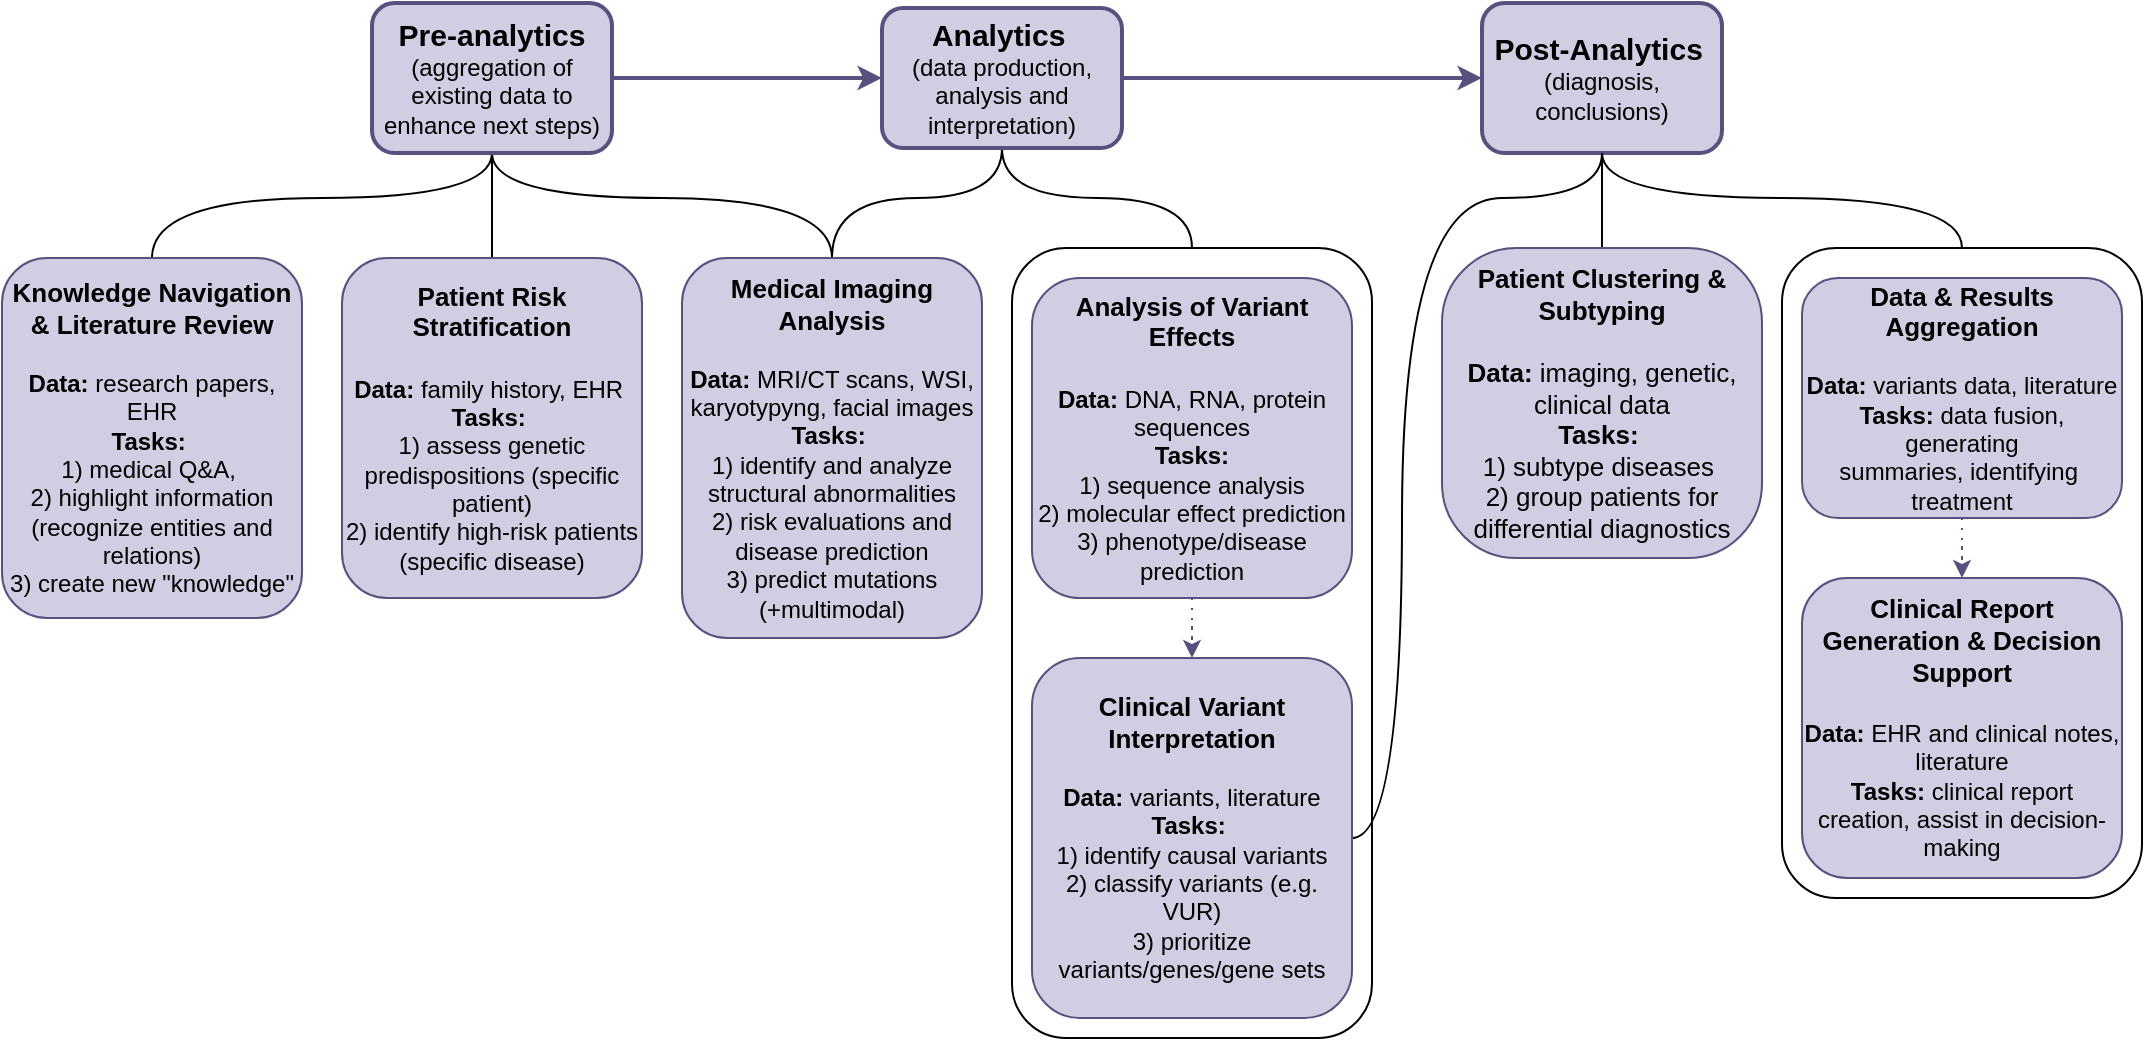 <mxfile version="26.1.0">
  <diagram name="Страница — 1" id="fwt5VP9_LuxSjMWS_3RN">
    <mxGraphModel dx="1426" dy="831" grid="1" gridSize="10" guides="1" tooltips="1" connect="1" arrows="1" fold="1" page="1" pageScale="1" pageWidth="827" pageHeight="1169" math="0" shadow="0">
      <root>
        <mxCell id="0" />
        <mxCell id="1" parent="0" />
        <mxCell id="c-9jadZp76EaY8ZEyJ3E-6" value="" style="rounded=1;whiteSpace=wrap;html=1;" parent="1" vertex="1">
          <mxGeometry x="625" y="775" width="180" height="395" as="geometry" />
        </mxCell>
        <mxCell id="TpK1FeLRTuoT0TB8oXf7-55" style="edgeStyle=orthogonalEdgeStyle;rounded=0;orthogonalLoop=1;jettySize=auto;html=1;curved=1;entryX=0;entryY=0.5;entryDx=0;entryDy=0;strokeWidth=2;exitX=1;exitY=0.5;exitDx=0;exitDy=0;fillColor=#d0cee2;strokeColor=#56517e;" parent="1" source="TpK1FeLRTuoT0TB8oXf7-56" target="TpK1FeLRTuoT0TB8oXf7-23" edge="1">
          <mxGeometry relative="1" as="geometry">
            <mxPoint x="550" y="570.0" as="targetPoint" />
            <Array as="points">
              <mxPoint x="510" y="690" />
              <mxPoint x="510" y="690" />
            </Array>
            <mxPoint x="720" y="530" as="sourcePoint" />
          </mxGeometry>
        </mxCell>
        <mxCell id="c-9jadZp76EaY8ZEyJ3E-15" style="edgeStyle=orthogonalEdgeStyle;rounded=0;orthogonalLoop=1;jettySize=auto;html=1;entryX=0.5;entryY=0;entryDx=0;entryDy=0;curved=1;endArrow=none;endFill=0;" parent="1" source="TpK1FeLRTuoT0TB8oXf7-23" target="c-9jadZp76EaY8ZEyJ3E-6" edge="1">
          <mxGeometry relative="1" as="geometry" />
        </mxCell>
        <mxCell id="c-9jadZp76EaY8ZEyJ3E-16" style="edgeStyle=orthogonalEdgeStyle;rounded=0;orthogonalLoop=1;jettySize=auto;html=1;entryX=0.5;entryY=0;entryDx=0;entryDy=0;curved=1;endArrow=none;endFill=0;exitX=0.5;exitY=1;exitDx=0;exitDy=0;" parent="1" source="TpK1FeLRTuoT0TB8oXf7-23" target="c-9jadZp76EaY8ZEyJ3E-5" edge="1">
          <mxGeometry relative="1" as="geometry">
            <Array as="points">
              <mxPoint x="620" y="750" />
              <mxPoint x="535" y="750" />
            </Array>
          </mxGeometry>
        </mxCell>
        <mxCell id="TpK1FeLRTuoT0TB8oXf7-23" value="&lt;b&gt;&lt;font style=&quot;font-size: 15px;&quot;&gt;Analytics&lt;/font&gt;&lt;/b&gt;&amp;nbsp;&lt;div&gt;(data production, analysis and interpretation)&lt;/div&gt;" style="whiteSpace=wrap;html=1;fillColor=#d0cee2;strokeColor=#56517e;rounded=1;strokeWidth=2;" parent="1" vertex="1">
          <mxGeometry x="560" y="655" width="120" height="70" as="geometry" />
        </mxCell>
        <mxCell id="gTUfnlAmde_yqJnRPA0G-3" style="edgeStyle=orthogonalEdgeStyle;rounded=0;orthogonalLoop=1;jettySize=auto;html=1;entryX=1;entryY=0.5;entryDx=0;entryDy=0;curved=1;endArrow=none;endFill=0;exitX=0.5;exitY=1;exitDx=0;exitDy=0;" parent="1" source="TpK1FeLRTuoT0TB8oXf7-38" target="c-9jadZp76EaY8ZEyJ3E-4" edge="1">
          <mxGeometry relative="1" as="geometry">
            <mxPoint x="960" y="730" as="sourcePoint" />
            <mxPoint x="795" y="1042.5" as="targetPoint" />
            <Array as="points">
              <mxPoint x="920" y="750" />
              <mxPoint x="820" y="750" />
              <mxPoint x="820" y="1070" />
            </Array>
          </mxGeometry>
        </mxCell>
        <mxCell id="TpK1FeLRTuoT0TB8oXf7-38" value="&lt;font style=&quot;font-size: 15px;&quot;&gt;&lt;b&gt;Post-Analytics&lt;/b&gt;&lt;/font&gt;&amp;nbsp;&lt;div&gt;(diagnosis, conclusions)&lt;/div&gt;" style="rounded=1;whiteSpace=wrap;html=1;fillColor=#d0cee2;strokeColor=#56517e;strokeWidth=2;" parent="1" vertex="1">
          <mxGeometry x="860" y="652.5" width="120" height="75" as="geometry" />
        </mxCell>
        <mxCell id="c-9jadZp76EaY8ZEyJ3E-2" style="edgeStyle=orthogonalEdgeStyle;rounded=0;orthogonalLoop=1;jettySize=auto;html=1;curved=1;endArrow=none;endFill=0;" parent="1" source="TpK1FeLRTuoT0TB8oXf7-56" target="c-9jadZp76EaY8ZEyJ3E-1" edge="1">
          <mxGeometry relative="1" as="geometry">
            <Array as="points">
              <mxPoint x="365" y="750" />
              <mxPoint x="195" y="750" />
            </Array>
          </mxGeometry>
        </mxCell>
        <mxCell id="c-9jadZp76EaY8ZEyJ3E-17" style="edgeStyle=orthogonalEdgeStyle;rounded=0;orthogonalLoop=1;jettySize=auto;html=1;entryX=0.5;entryY=0;entryDx=0;entryDy=0;curved=1;endArrow=none;endFill=0;strokeColor=default;targetPerimeterSpacing=1;shadow=0;flowAnimation=0;" parent="1" source="TpK1FeLRTuoT0TB8oXf7-56" target="TpK1FeLRTuoT0TB8oXf7-57" edge="1">
          <mxGeometry relative="1" as="geometry" />
        </mxCell>
        <mxCell id="sVOy7TMwBZB5xD0DAhsO-1" style="edgeStyle=orthogonalEdgeStyle;rounded=0;orthogonalLoop=1;jettySize=auto;html=1;entryX=0.5;entryY=0;entryDx=0;entryDy=0;curved=1;endArrow=none;endFill=0;exitX=0.5;exitY=1;exitDx=0;exitDy=0;" parent="1" source="TpK1FeLRTuoT0TB8oXf7-56" target="c-9jadZp76EaY8ZEyJ3E-5" edge="1">
          <mxGeometry relative="1" as="geometry">
            <Array as="points">
              <mxPoint x="365" y="750" />
              <mxPoint x="535" y="750" />
            </Array>
          </mxGeometry>
        </mxCell>
        <mxCell id="TpK1FeLRTuoT0TB8oXf7-56" value="&lt;b&gt;&lt;font style=&quot;font-size: 15px;&quot;&gt;Pre-analytics&lt;/font&gt;&lt;/b&gt;&lt;div&gt;&lt;font style=&quot;font-size: 12px;&quot;&gt;(aggregation of existing data to enhance next steps)&lt;/font&gt;&lt;/div&gt;" style="rounded=1;whiteSpace=wrap;html=1;fillColor=#d0cee2;strokeColor=#56517e;strokeWidth=2;" parent="1" vertex="1">
          <mxGeometry x="305" y="652.5" width="120" height="75" as="geometry" />
        </mxCell>
        <mxCell id="TpK1FeLRTuoT0TB8oXf7-57" value="&lt;div&gt;&lt;span style=&quot;font-size: 13px;&quot;&gt;&lt;b&gt;Patient Risk Stratification&lt;/b&gt;&lt;/span&gt;&lt;br&gt;&lt;/div&gt;&lt;div&gt;&lt;span style=&quot;font-size: 13px;&quot;&gt;&lt;b&gt;&lt;br&gt;&lt;/b&gt;&lt;/span&gt;&lt;/div&gt;&lt;div&gt;&lt;b&gt;Data:&lt;/b&gt;&amp;nbsp;&lt;span style=&quot;background-color: transparent;&quot;&gt;family history,&amp;nbsp;&lt;/span&gt;&lt;span style=&quot;background-color: transparent;&quot;&gt;EHR&amp;nbsp;&lt;/span&gt;&lt;/div&gt;&lt;div&gt;&lt;b&gt;Tasks:&amp;nbsp;&lt;/b&gt;&lt;/div&gt;&lt;div&gt;&lt;span style=&quot;background-color: transparent;&quot;&gt;1) assess genetic predispositions (specific patient)&lt;/span&gt;&lt;/div&gt;&lt;div&gt;&lt;span style=&quot;background-color: initial;&quot;&gt;2) identify high-risk patients (specific disease)&lt;br&gt;&lt;/span&gt;&lt;/div&gt;" style="whiteSpace=wrap;html=1;fillColor=#d0cee2;strokeColor=#56517e;rounded=1;" parent="1" vertex="1">
          <mxGeometry x="290" y="780" width="150" height="170" as="geometry" />
        </mxCell>
        <mxCell id="c-9jadZp76EaY8ZEyJ3E-1" value="&lt;span style=&quot;font-size: 13px;&quot;&gt;&lt;b&gt;Knowledge Navigation &amp;amp; Literature Review&lt;/b&gt;&lt;/span&gt;&lt;br&gt;&lt;div&gt;&lt;br&gt;&lt;/div&gt;&lt;div style=&quot;&quot;&gt;&lt;b&gt;Data:&lt;/b&gt;&amp;nbsp;&lt;span style=&quot;background-color: initial;&quot;&gt;research papers, EHR&lt;/span&gt;&lt;/div&gt;&lt;div style=&quot;&quot;&gt;&lt;span style=&quot;background-color: initial;&quot;&gt;&lt;b&gt;Tasks:&lt;/b&gt;&amp;nbsp;&lt;/span&gt;&lt;/div&gt;&lt;div style=&quot;&quot;&gt;&lt;span style=&quot;background-color: initial;&quot;&gt;1) medical Q&amp;amp;A,&amp;nbsp;&lt;/span&gt;&lt;/div&gt;&lt;div style=&quot;&quot;&gt;&lt;span style=&quot;background-color: initial;&quot;&gt;2) highlight information (recognize entities and relations)&lt;/span&gt;&lt;/div&gt;&lt;div style=&quot;&quot;&gt;&lt;span style=&quot;background-color: initial;&quot;&gt;3) create new &quot;knowledge&quot;&lt;/span&gt;&lt;/div&gt;" style="whiteSpace=wrap;html=1;fillColor=#d0cee2;strokeColor=#56517e;rounded=1;" parent="1" vertex="1">
          <mxGeometry x="120" y="780" width="150" height="180" as="geometry" />
        </mxCell>
        <mxCell id="m17yrZ3Qs6jVcu51XV9Z-5" style="edgeStyle=orthogonalEdgeStyle;rounded=0;orthogonalLoop=1;jettySize=auto;html=1;fillColor=#d0cee2;strokeColor=#56517e;dashed=1;dashPattern=1 4;" parent="1" source="c-9jadZp76EaY8ZEyJ3E-3" target="c-9jadZp76EaY8ZEyJ3E-4" edge="1">
          <mxGeometry relative="1" as="geometry" />
        </mxCell>
        <mxCell id="c-9jadZp76EaY8ZEyJ3E-3" value="&lt;div&gt;&lt;span style=&quot;font-size: 13px;&quot;&gt;&lt;b&gt;Analysis of Variant Effects&lt;/b&gt;&lt;/span&gt;&lt;/div&gt;&lt;div&gt;&lt;span style=&quot;font-size: 13px;&quot;&gt;&lt;b&gt;&lt;br&gt;&lt;/b&gt;&lt;/span&gt;&lt;/div&gt;&lt;div&gt;&lt;b&gt;Data:&lt;/b&gt;&amp;nbsp;DNA, RNA, protein sequences&lt;/div&gt;&lt;div&gt;&lt;b style=&quot;background-color: initial;&quot;&gt;Tasks:&lt;/b&gt;&lt;span style=&quot;background-color: initial;&quot;&gt;&lt;br&gt;&lt;/span&gt;&lt;/div&gt;&lt;div&gt;&lt;span style=&quot;background-color: initial;&quot;&gt;1) sequence analysis&lt;/span&gt;&lt;/div&gt;&lt;div&gt;&lt;span style=&quot;background-color: initial;&quot;&gt;2) molecular effect prediction&lt;/span&gt;&lt;/div&gt;&lt;div&gt;&lt;span style=&quot;background-color: initial;&quot;&gt;3) phenotype/disease prediction&lt;/span&gt;&lt;/div&gt;" style="whiteSpace=wrap;html=1;fillColor=#d0cee2;strokeColor=#56517e;rounded=1;" parent="1" vertex="1">
          <mxGeometry x="635" y="790" width="160" height="160" as="geometry" />
        </mxCell>
        <mxCell id="c-9jadZp76EaY8ZEyJ3E-4" value="&lt;span style=&quot;font-size: 13px;&quot;&gt;&lt;b&gt;Clinical Variant Interpretation&lt;/b&gt;&lt;/span&gt;&lt;br&gt;&lt;div&gt;&lt;div&gt;&lt;br&gt;&lt;/div&gt;&lt;div&gt;&lt;b&gt;Data:&lt;/b&gt;&amp;nbsp;variants, literature&lt;/div&gt;&lt;div&gt;&lt;b&gt;Tasks:&lt;/b&gt;&amp;nbsp;&lt;/div&gt;&lt;div&gt;1) identify causal variants&lt;/div&gt;&lt;div&gt;2) classify variants (e.g. VUR)&lt;/div&gt;&lt;div&gt;3) prioritize variants/genes/gene sets&lt;/div&gt;&lt;/div&gt;" style="whiteSpace=wrap;html=1;fillColor=#d0cee2;strokeColor=#56517e;rounded=1;" parent="1" vertex="1">
          <mxGeometry x="635" y="980" width="160" height="180" as="geometry" />
        </mxCell>
        <mxCell id="c-9jadZp76EaY8ZEyJ3E-5" value="&lt;span style=&quot;font-size: 13px;&quot;&gt;&lt;b&gt;Medical Imaging Analysis&lt;/b&gt;&lt;/span&gt;&lt;br&gt;&lt;div&gt;&lt;div&gt;&lt;br&gt;&lt;/div&gt;&lt;div&gt;&lt;b&gt;Data:&lt;/b&gt;&amp;nbsp;MRI/CT scans, WSI, karyotypyng, facial images&lt;/div&gt;&lt;div&gt;&lt;b&gt;Tasks:&lt;/b&gt;&amp;nbsp;&lt;/div&gt;&lt;div&gt;1) identify and analyze structural abnormalities&lt;/div&gt;&lt;div&gt;2) risk evaluations and disease prediction&lt;/div&gt;&lt;/div&gt;&lt;div&gt;3) predict mutations (+multimodal)&lt;/div&gt;" style="whiteSpace=wrap;html=1;fillColor=#d0cee2;strokeColor=#56517e;rounded=1;" parent="1" vertex="1">
          <mxGeometry x="460" y="780" width="150" height="190" as="geometry" />
        </mxCell>
        <mxCell id="c-9jadZp76EaY8ZEyJ3E-18" style="edgeStyle=orthogonalEdgeStyle;rounded=0;orthogonalLoop=1;jettySize=auto;html=1;curved=1;entryX=0;entryY=0.5;entryDx=0;entryDy=0;strokeWidth=2;exitX=1;exitY=0.5;exitDx=0;exitDy=0;fillColor=#d0cee2;strokeColor=#56517e;" parent="1" source="TpK1FeLRTuoT0TB8oXf7-23" target="TpK1FeLRTuoT0TB8oXf7-38" edge="1">
          <mxGeometry relative="1" as="geometry">
            <mxPoint x="880" y="680" as="targetPoint" />
            <Array as="points">
              <mxPoint x="780" y="690" />
              <mxPoint x="780" y="690" />
            </Array>
            <mxPoint x="670" y="680" as="sourcePoint" />
          </mxGeometry>
        </mxCell>
        <mxCell id="m17yrZ3Qs6jVcu51XV9Z-6" value="" style="rounded=1;whiteSpace=wrap;html=1;" parent="1" vertex="1">
          <mxGeometry x="1010" y="775" width="180" height="325" as="geometry" />
        </mxCell>
        <mxCell id="m17yrZ3Qs6jVcu51XV9Z-7" style="edgeStyle=orthogonalEdgeStyle;rounded=0;orthogonalLoop=1;jettySize=auto;html=1;entryX=0.5;entryY=0;entryDx=0;entryDy=0;curved=1;endArrow=none;endFill=0;exitX=0.5;exitY=1;exitDx=0;exitDy=0;" parent="1" source="TpK1FeLRTuoT0TB8oXf7-38" target="m17yrZ3Qs6jVcu51XV9Z-6" edge="1">
          <mxGeometry relative="1" as="geometry">
            <mxPoint x="960" y="720" as="sourcePoint" />
            <Array as="points">
              <mxPoint x="920" y="750" />
              <mxPoint x="1100" y="750" />
            </Array>
          </mxGeometry>
        </mxCell>
        <mxCell id="m17yrZ3Qs6jVcu51XV9Z-8" style="edgeStyle=orthogonalEdgeStyle;rounded=0;orthogonalLoop=1;jettySize=auto;html=1;entryX=0.5;entryY=0;entryDx=0;entryDy=0;curved=1;endArrow=none;endFill=0;exitX=0.5;exitY=1;exitDx=0;exitDy=0;" parent="1" source="TpK1FeLRTuoT0TB8oXf7-38" target="m17yrZ3Qs6jVcu51XV9Z-12" edge="1">
          <mxGeometry relative="1" as="geometry">
            <Array as="points">
              <mxPoint x="920" y="740" />
              <mxPoint x="920" y="740" />
            </Array>
            <mxPoint x="960" y="720" as="sourcePoint" />
          </mxGeometry>
        </mxCell>
        <mxCell id="m17yrZ3Qs6jVcu51XV9Z-9" style="edgeStyle=orthogonalEdgeStyle;rounded=0;orthogonalLoop=1;jettySize=auto;html=1;fillColor=#d0cee2;strokeColor=#56517e;dashed=1;dashPattern=1 4;" parent="1" source="m17yrZ3Qs6jVcu51XV9Z-10" target="m17yrZ3Qs6jVcu51XV9Z-11" edge="1">
          <mxGeometry relative="1" as="geometry" />
        </mxCell>
        <mxCell id="m17yrZ3Qs6jVcu51XV9Z-10" value="&lt;span style=&quot;font-size: 13px;&quot;&gt;&lt;b&gt;Data &amp;amp; Results Aggregation&lt;/b&gt;&lt;/span&gt;&lt;br&gt;&lt;div&gt;&lt;div&gt;&lt;br&gt;&lt;/div&gt;&lt;div&gt;&lt;b&gt;Data:&lt;/b&gt;&amp;nbsp;variants data, literature&lt;/div&gt;&lt;div&gt;&lt;b&gt;Tasks:&lt;/b&gt;&amp;nbsp;data fusion, generating summaries,&amp;nbsp;identifying&amp;nbsp; treatment&lt;/div&gt;&lt;/div&gt;" style="whiteSpace=wrap;html=1;fillColor=#d0cee2;strokeColor=#56517e;rounded=1;" parent="1" vertex="1">
          <mxGeometry x="1020" y="790" width="160" height="120" as="geometry" />
        </mxCell>
        <mxCell id="m17yrZ3Qs6jVcu51XV9Z-11" value="&lt;span style=&quot;font-size: 13px;&quot;&gt;&lt;b&gt;Clinical Report Generation &amp;amp; Decision Support&lt;/b&gt;&lt;/span&gt;&lt;br&gt;&lt;div style=&quot;&quot;&gt;&lt;div style=&quot;font-size: 13px;&quot;&gt;&lt;br&gt;&lt;/div&gt;&lt;div style=&quot;&quot;&gt;&lt;font style=&quot;font-size: 12px;&quot;&gt;&lt;b style=&quot;&quot;&gt;Data:&lt;/b&gt;&amp;nbsp;EHR and clinical notes, literature&lt;/font&gt;&lt;/div&gt;&lt;div style=&quot;&quot;&gt;&lt;font style=&quot;font-size: 12px;&quot;&gt;&lt;b style=&quot;&quot;&gt;Tasks:&lt;/b&gt;&amp;nbsp;clinical report creation, assist in decision-making&lt;/font&gt;&lt;/div&gt;&lt;/div&gt;" style="whiteSpace=wrap;html=1;fillColor=#d0cee2;strokeColor=#56517e;rounded=1;" parent="1" vertex="1">
          <mxGeometry x="1020" y="940" width="160" height="150" as="geometry" />
        </mxCell>
        <mxCell id="m17yrZ3Qs6jVcu51XV9Z-12" value="&lt;span style=&quot;font-size: 13px;&quot;&gt;&lt;b&gt;Patient Clustering &amp;amp; Subtyping&lt;/b&gt;&lt;/span&gt;&lt;br&gt;&lt;div style=&quot;font-size: 13px;&quot;&gt;&lt;div&gt;&lt;br&gt;&lt;/div&gt;&lt;div&gt;&lt;b&gt;Data:&lt;/b&gt;&amp;nbsp;imaging, genetic, clinical data&lt;/div&gt;&lt;div&gt;&lt;b&gt;Tasks:&lt;/b&gt;&amp;nbsp;&lt;/div&gt;&lt;div&gt;1) subtype diseases&amp;nbsp;&lt;/div&gt;&lt;div&gt;2) group patients for differential diagnostics&lt;/div&gt;&lt;/div&gt;" style="whiteSpace=wrap;html=1;fillColor=#d0cee2;strokeColor=#56517e;rounded=1;arcSize=24;" parent="1" vertex="1">
          <mxGeometry x="840" y="775" width="160" height="155" as="geometry" />
        </mxCell>
      </root>
    </mxGraphModel>
  </diagram>
</mxfile>
